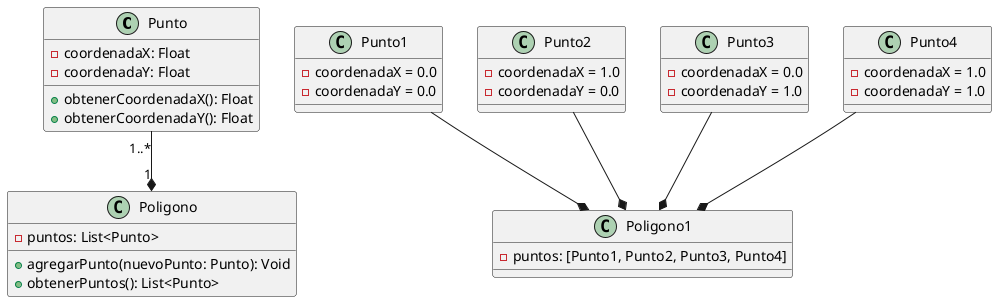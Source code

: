@startuml
class Punto {
  - coordenadaX: Float
  - coordenadaY: Float
  + obtenerCoordenadaX(): Float
  + obtenerCoordenadaY(): Float
}

class Poligono {
  - puntos: List<Punto>
  + agregarPunto(nuevoPunto: Punto): Void
  + obtenerPuntos(): List<Punto>

}

class Punto1 {
  - coordenadaX = 0.0
  - coordenadaY = 0.0
}

class Punto2 {
  - coordenadaX = 1.0
  - coordenadaY = 0.0
}

class Punto3 {
  - coordenadaX = 0.0
  - coordenadaY = 1.0
}

class Punto4 {
  - coordenadaX = 1.0
  - coordenadaY = 1.0
}

class Poligono1 {
  - puntos: [Punto1, Punto2, Punto3, Punto4]
}

Punto "1..*"--*"1" Poligono 
Punto1 --* Poligono1 
Punto2 --* Poligono1 
Punto3 --* Poligono1 
Punto4 --* Poligono1 
@enduml
